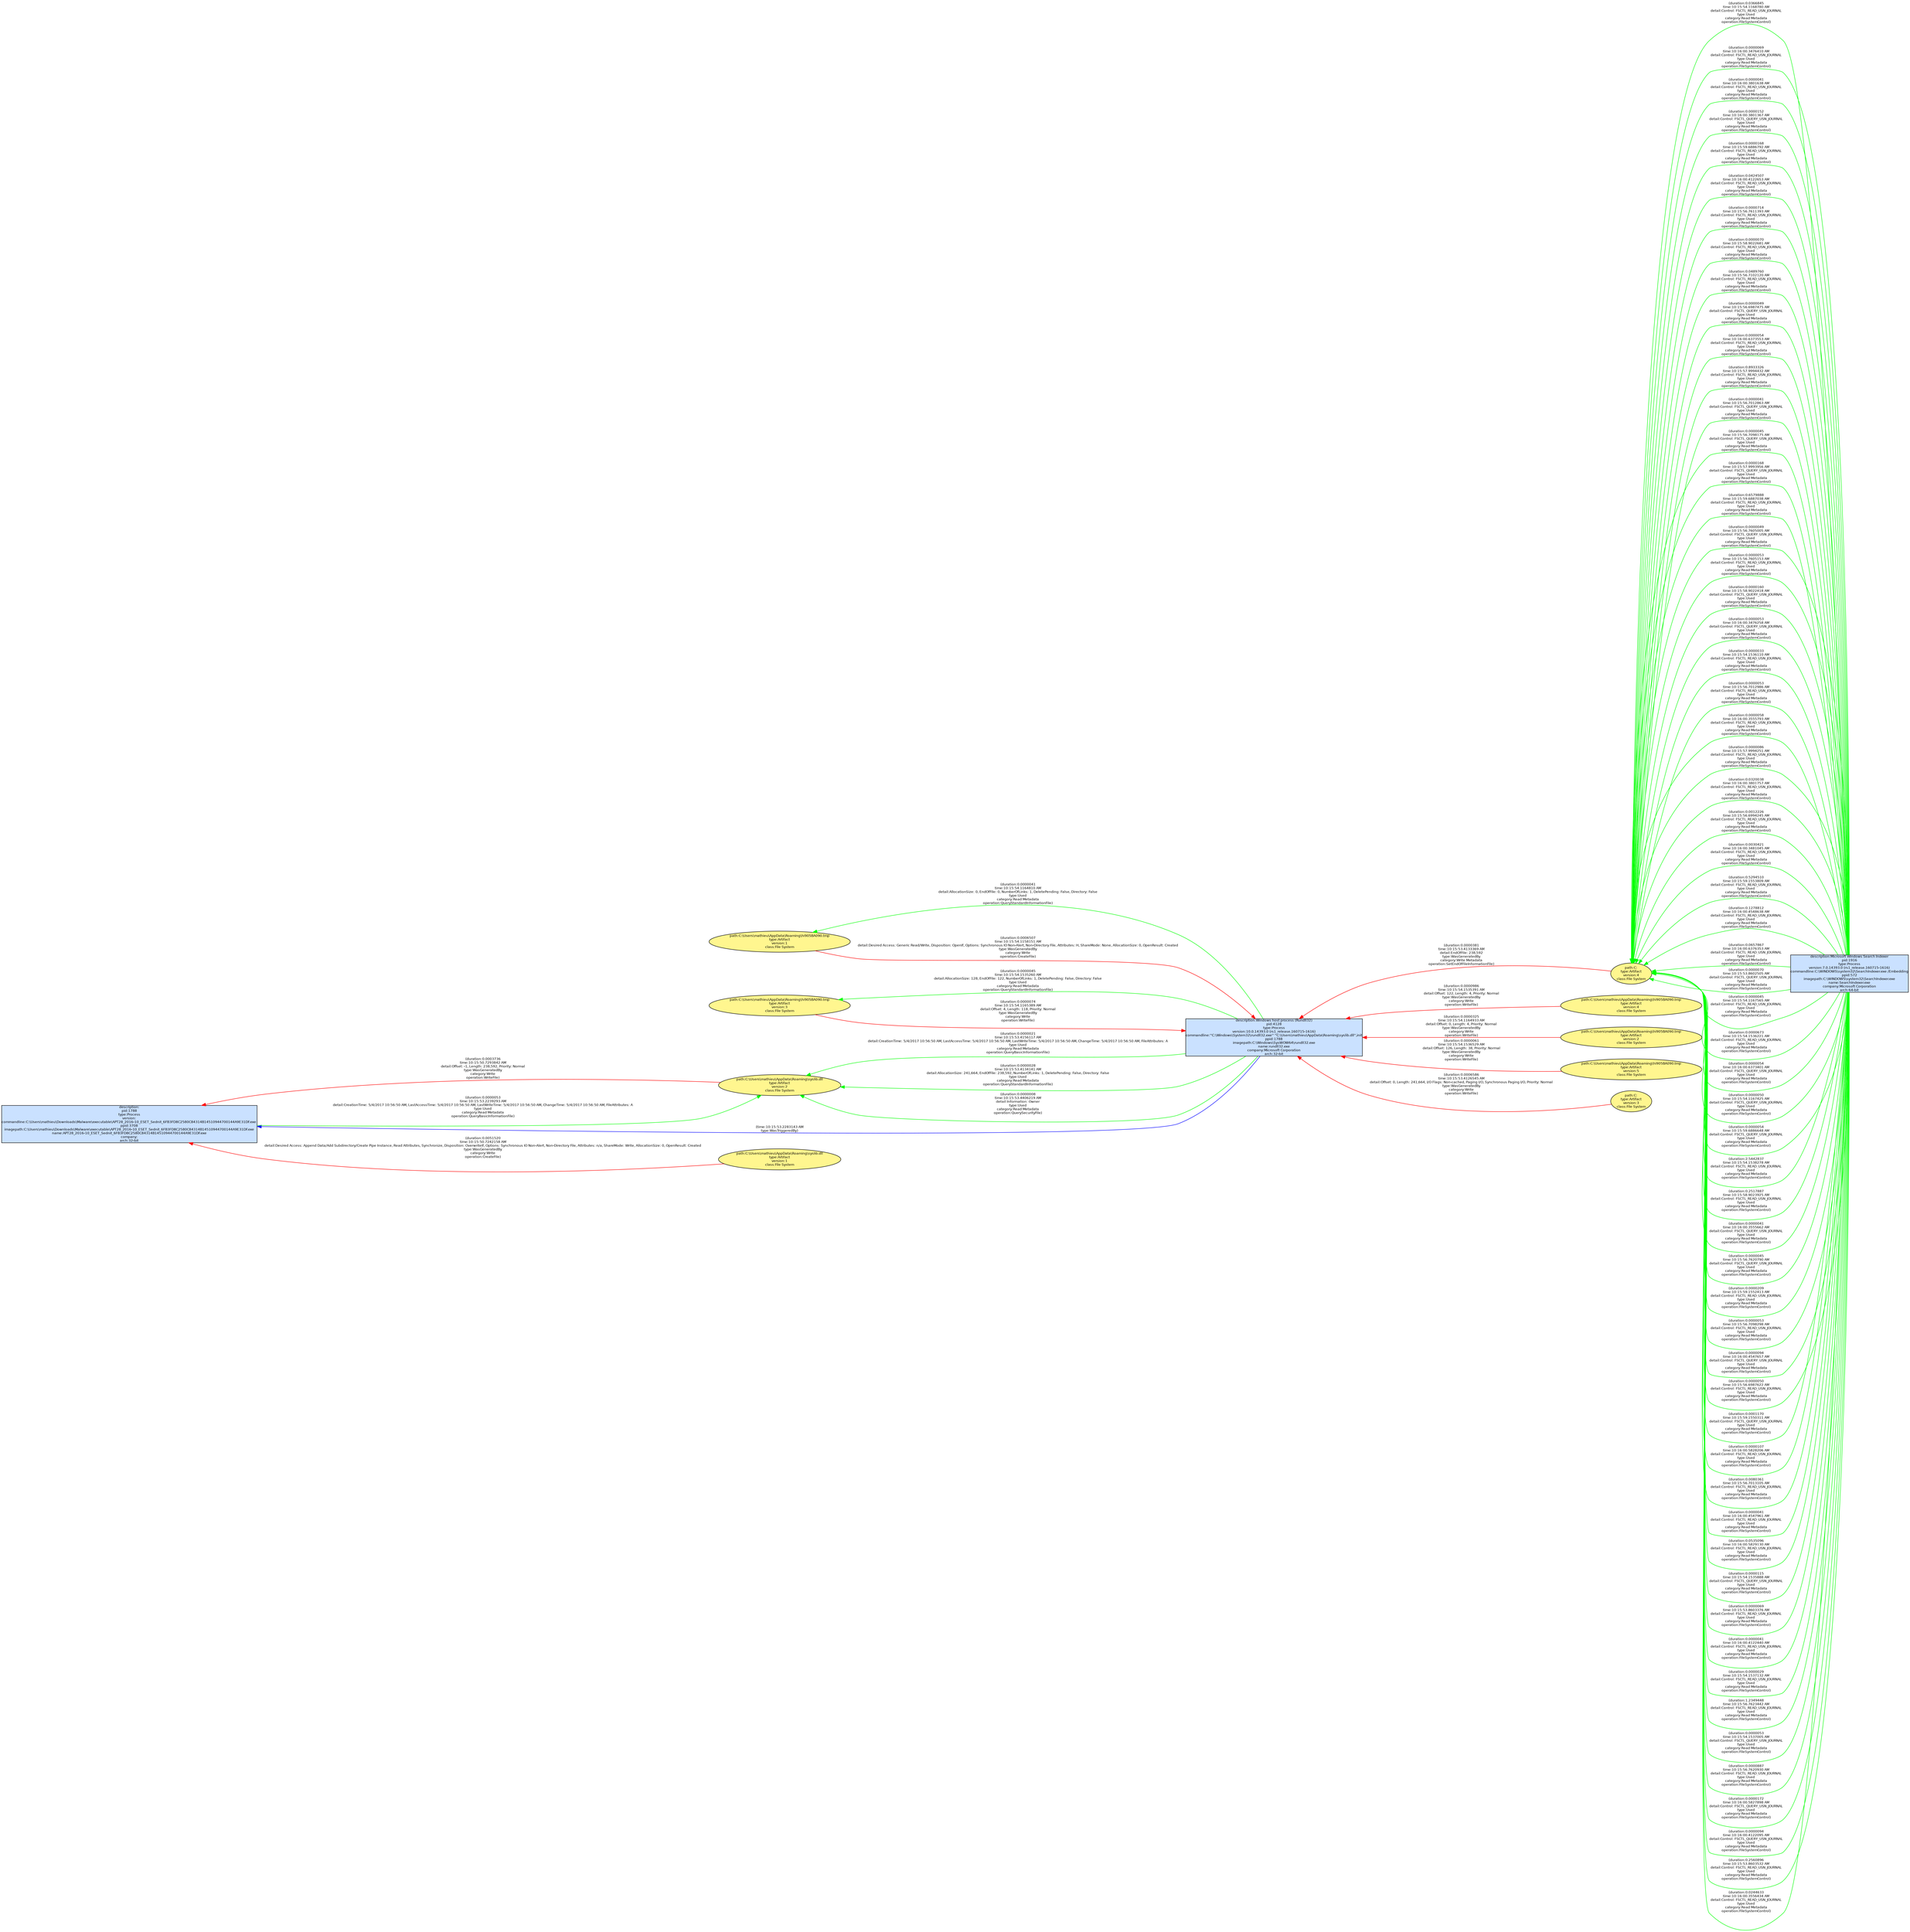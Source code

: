 digraph spade2dot {
graph [rankdir = "RL"];
node [fontname="Helvetica" fontsize="8" style="filled" margin="0.0,0.0"];
edge [fontname="Helvetica" fontsize="8"];
"1" [label="description:Microsoft Windows Search Indexer\npid:1916\ntype:Process\nversion:7.0.14393.0 (rs1_release.160715-1616)\ncommandline:C:\\WINDOWS\\system32\\SearchIndexer.exe /Embedding\nppid:572\nimagepath:C:\\WINDOWS\\system32\\SearchIndexer.exe\nname:SearchIndexer.exe\ncompany:Microsoft Corporation\narch:64-bit" shape="box" fillcolor="lightsteelblue1"];
"2" [label="description:Windows host process (Rundll32)\npid:4128\ntype:Process\nversion:10.0.14393.0 (rs1_release.160715-1616)\ncommandline:''C:\\Windows\\System32\\rundll32.exe'' ''C:\\Users\\mathieu\\AppData\\Roaming\\syslib.dll'',init\nppid:1788\nimagepath:C:\\Windows\\SysWOW64\\rundll32.exe\nname:rundll32.exe\ncompany:Microsoft Corporation\narch:32-bit" shape="box" fillcolor="lightsteelblue1"];
"3" [label="path:C:\\Users\\mathieu\\AppData\\Roaming\\hi905BA090.tmp\ntype:Artifact\nversion:4\nclass:File System" shape="ellipse" fillcolor="khaki1"];
"4" [label="path:C:\\Users\\mathieu\\AppData\\Roaming\\hi905BA090.tmp\ntype:Artifact\nversion:1\nclass:File System" shape="ellipse" fillcolor="khaki1"];
"5" [label="path:C:\\Users\\mathieu\\AppData\\Roaming\\hi905BA090.tmp\ntype:Artifact\nversion:2\nclass:File System" shape="ellipse" fillcolor="khaki1"];
"6" [label="path:C:\\Users\\mathieu\\AppData\\Roaming\\hi905BA090.tmp\ntype:Artifact\nversion:3\nclass:File System" shape="ellipse" fillcolor="khaki1"];
"7" [label="path:C:\ntype:Artifact\nversion:4\nclass:File System" shape="ellipse" fillcolor="khaki1"];
"8" [label="path:C:\\Users\\mathieu\\AppData\\Roaming\\hi905BA090.tmp\ntype:Artifact\nversion:5\nclass:File System" shape="ellipse" fillcolor="khaki1"];
"9" [label="path:C:\\Users\\mathieu\\AppData\\Roaming\\syslib.dll\ntype:Artifact\nversion:2\nclass:File System" shape="ellipse" fillcolor="khaki1"];
"10" [label="path:C:\ntype:Artifact\nversion:3\nclass:File System" shape="ellipse" fillcolor="khaki1"];
"11" [label="description:\npid:1788\ntype:Process\nversion:\ncommandline:C:\\Users\\mathieu\\Downloads\\Malware\\executable\\APT28_2016-10_ESET_Sednit_6FB3FD8C2580C84314B14510944700144A9E31DF.exe \nppid:3708\nimagepath:C:\\Users\\mathieu\\Downloads\\Malware\\executable\\APT28_2016-10_ESET_Sednit_6FB3FD8C2580C84314B14510944700144A9E31DF.exe\nname:APT28_2016-10_ESET_Sednit_6FB3FD8C2580C84314B14510944700144A9E31DF.exe\ncompany:\narch:32-bit" shape="box" fillcolor="lightsteelblue1"];
"12" [label="path:C:\\Users\\mathieu\\AppData\\Roaming\\syslib.dll\ntype:Artifact\nversion:1\nclass:File System" shape="ellipse" fillcolor="khaki1"];
"1" -> "7" [label="(duration:0.0366845\ntime:10:15:54.1168780 AM\ndetail:Control: FSCTL_READ_USN_JOURNAL\ntype:Used\ncategory:Read Metadata\noperation:FileSystemControl)" color="green" style="solid"];
"1" -> "7" [label="(duration:0.0000069\ntime:10:16:00.3476410 AM\ndetail:Control: FSCTL_READ_USN_JOURNAL\ntype:Used\ncategory:Read Metadata\noperation:FileSystemControl)" color="green" style="solid"];
"1" -> "7" [label="(duration:0.0000041\ntime:10:16:00.3801638 AM\ndetail:Control: FSCTL_READ_USN_JOURNAL\ntype:Used\ncategory:Read Metadata\noperation:FileSystemControl)" color="green" style="solid"];
"1" -> "7" [label="(duration:0.0000152\ntime:10:16:00.3801367 AM\ndetail:Control: FSCTL_QUERY_USN_JOURNAL\ntype:Used\ncategory:Read Metadata\noperation:FileSystemControl)" color="green" style="solid"];
"1" -> "7" [label="(duration:0.0000168\ntime:10:15:59.6886792 AM\ndetail:Control: FSCTL_READ_USN_JOURNAL\ntype:Used\ncategory:Read Metadata\noperation:FileSystemControl)" color="green" style="solid"];
"1" -> "7" [label="(duration:0.0424507\ntime:10:16:00.4122653 AM\ndetail:Control: FSCTL_READ_USN_JOURNAL\ntype:Used\ncategory:Read Metadata\noperation:FileSystemControl)" color="green" style="solid"];
"2" -> "11" [label="(time:10:15:53.2283143 AM\ntype:WasTriggeredBy)" color="blue" style="solid"];
"1" -> "7" [label="(duration:0.0000714\ntime:10:15:56.7611393 AM\ndetail:Control: FSCTL_READ_USN_JOURNAL\ntype:Used\ncategory:Read Metadata\noperation:FileSystemControl)" color="green" style="solid"];
"1" -> "7" [label="(duration:0.0000070\ntime:10:15:58.9022681 AM\ndetail:Control: FSCTL_READ_USN_JOURNAL\ntype:Used\ncategory:Read Metadata\noperation:FileSystemControl)" color="green" style="solid"];
"1" -> "7" [label="(duration:0.0489760\ntime:10:15:56.7102120 AM\ndetail:Control: FSCTL_READ_USN_JOURNAL\ntype:Used\ncategory:Read Metadata\noperation:FileSystemControl)" color="green" style="solid"];
"1" -> "7" [label="(duration:0.0000049\ntime:10:15:56.6987475 AM\ndetail:Control: FSCTL_QUERY_USN_JOURNAL\ntype:Used\ncategory:Read Metadata\noperation:FileSystemControl)" color="green" style="solid"];
"1" -> "7" [label="(duration:0.0000054\ntime:10:16:00.6373553 AM\ndetail:Control: FSCTL_READ_USN_JOURNAL\ntype:Used\ncategory:Read Metadata\noperation:FileSystemControl)" color="green" style="solid"];
"1" -> "7" [label="(duration:0.8933326\ntime:10:15:57.9994432 AM\ndetail:Control: FSCTL_READ_USN_JOURNAL\ntype:Used\ncategory:Read Metadata\noperation:FileSystemControl)" color="green" style="solid"];
"2" -> "4" [label="(duration:0.0000041\ntime:10:15:54.1164810 AM\ndetail:AllocationSize: 0, EndOfFile: 0, NumberOfLinks: 1, DeletePending: False, Directory: False\ntype:Used\ncategory:Read Metadata\noperation:QueryStandardInformationFile)" color="green" style="solid"];
"1" -> "7" [label="(duration:0.0000041\ntime:10:15:56.7012863 AM\ndetail:Control: FSCTL_QUERY_USN_JOURNAL\ntype:Used\ncategory:Read Metadata\noperation:FileSystemControl)" color="green" style="solid"];
"1" -> "7" [label="(duration:0.0000045\ntime:10:15:56.7098175 AM\ndetail:Control: FSCTL_QUERY_USN_JOURNAL\ntype:Used\ncategory:Read Metadata\noperation:FileSystemControl)" color="green" style="solid"];
"1" -> "7" [label="(duration:0.0000168\ntime:10:15:57.9993956 AM\ndetail:Control: FSCTL_QUERY_USN_JOURNAL\ntype:Used\ncategory:Read Metadata\noperation:FileSystemControl)" color="green" style="solid"];
"2" -> "9" [label="(duration:0.0000021\ntime:10:15:53.4156117 AM\ndetail:CreationTime: 5/4/2017 10:56:50 AM, LastAccessTime: 5/4/2017 10:56:50 AM, LastWriteTime: 5/4/2017 10:56:50 AM, ChangeTime: 5/4/2017 10:56:50 AM, FileAttributes: A\ntype:Used\ncategory:Read Metadata\noperation:QueryBasicInformationFile)" color="green" style="solid"];
"1" -> "7" [label="(duration:0.6579888\ntime:10:15:59.6887038 AM\ndetail:Control: FSCTL_READ_USN_JOURNAL\ntype:Used\ncategory:Read Metadata\noperation:FileSystemControl)" color="green" style="solid"];
"1" -> "7" [label="(duration:0.0000049\ntime:10:15:56.7605005 AM\ndetail:Control: FSCTL_QUERY_USN_JOURNAL\ntype:Used\ncategory:Read Metadata\noperation:FileSystemControl)" color="green" style="solid"];
"1" -> "7" [label="(duration:0.0000053\ntime:10:15:56.7605153 AM\ndetail:Control: FSCTL_READ_USN_JOURNAL\ntype:Used\ncategory:Read Metadata\noperation:FileSystemControl)" color="green" style="solid"];
"1" -> "7" [label="(duration:0.0000160\ntime:10:15:58.9022418 AM\ndetail:Control: FSCTL_QUERY_USN_JOURNAL\ntype:Used\ncategory:Read Metadata\noperation:FileSystemControl)" color="green" style="solid"];
"1" -> "7" [label="(duration:0.0000053\ntime:10:16:00.3476258 AM\ndetail:Control: FSCTL_QUERY_USN_JOURNAL\ntype:Used\ncategory:Read Metadata\noperation:FileSystemControl)" color="green" style="solid"];
"2" -> "9" [label="(duration:0.0000028\ntime:10:15:53.4134141 AM\ndetail:AllocationSize: 241,664, EndOfFile: 238,592, NumberOfLinks: 1, DeletePending: False, Directory: False\ntype:Used\ncategory:Read Metadata\noperation:QueryStandardInformationFile)" color="green" style="solid"];
"1" -> "7" [label="(duration:0.0000033\ntime:10:15:54.1536110 AM\ndetail:Control: FSCTL_READ_USN_JOURNAL\ntype:Used\ncategory:Read Metadata\noperation:FileSystemControl)" color="green" style="solid"];
"1" -> "7" [label="(duration:0.0000053\ntime:10:15:56.7012986 AM\ndetail:Control: FSCTL_READ_USN_JOURNAL\ntype:Used\ncategory:Read Metadata\noperation:FileSystemControl)" color="green" style="solid"];
"1" -> "7" [label="(duration:0.0000058\ntime:10:16:00.3555793 AM\ndetail:Control: FSCTL_READ_USN_JOURNAL\ntype:Used\ncategory:Read Metadata\noperation:FileSystemControl)" color="green" style="solid"];
"1" -> "7" [label="(duration:0.0000086\ntime:10:15:57.9994251 AM\ndetail:Control: FSCTL_READ_USN_JOURNAL\ntype:Used\ncategory:Read Metadata\noperation:FileSystemControl)" color="green" style="solid"];
"1" -> "7" [label="(duration:0.0320038\ntime:10:16:00.3801757 AM\ndetail:Control: FSCTL_READ_USN_JOURNAL\ntype:Used\ncategory:Read Metadata\noperation:FileSystemControl)" color="green" style="solid"];
"1" -> "7" [label="(duration:0.0012226\ntime:10:15:56.6994245 AM\ndetail:Control: FSCTL_READ_USN_JOURNAL\ntype:Used\ncategory:Read Metadata\noperation:FileSystemControl)" color="green" style="solid"];
"1" -> "7" [label="(duration:0.0030421\ntime:10:16:00.3481045 AM\ndetail:Control: FSCTL_READ_USN_JOURNAL\ntype:Used\ncategory:Read Metadata\noperation:FileSystemControl)" color="green" style="solid"];
"1" -> "7" [label="(duration:0.5294510\ntime:10:15:59.1553809 AM\ndetail:Control: FSCTL_READ_USN_JOURNAL\ntype:Used\ncategory:Read Metadata\noperation:FileSystemControl)" color="green" style="solid"];
"2" -> "6" [label="(duration:0.0000045\ntime:10:15:54.1535260 AM\ndetail:AllocationSize: 128, EndOfFile: 122, NumberOfLinks: 1, DeletePending: False, Directory: False\ntype:Used\ncategory:Read Metadata\noperation:QueryStandardInformationFile)" color="green" style="solid"];
"9" -> "11" [label="(duration:0.0003736\ntime:10:15:50.7293842 AM\ndetail:Offset: -1, Length: 238,592, Priority: Normal\ntype:WasGeneratedBy\ncategory:Write\noperation:WriteFile)" color="red" style="solid"];
"7" -> "2" [label="(duration:0.0000381\ntime:10:15:53.4133369 AM\ndetail:EndOfFile: 238,592\ntype:WasGeneratedBy\ncategory:Write Metadata\noperation:SetEndOfFileInformationFile)" color="red" style="solid"];
"1" -> "7" [label="(duration:0.1278812\ntime:10:16:00.4548638 AM\ndetail:Control: FSCTL_READ_USN_JOURNAL\ntype:Used\ncategory:Read Metadata\noperation:FileSystemControl)" color="green" style="solid"];
"1" -> "7" [label="(duration:0.0657867\ntime:10:16:00.6376353 AM\ndetail:Control: FSCTL_READ_USN_JOURNAL\ntype:Used\ncategory:Read Metadata\noperation:FileSystemControl)" color="green" style="solid"];
"5" -> "2" [label="(duration:0.0000325\ntime:10:15:54.1164933 AM\ndetail:Offset: 0, Length: 4, Priority: Normal\ntype:WasGeneratedBy\ncategory:Write\noperation:WriteFile)" color="red" style="solid"];
"2" -> "9" [label="(duration:0.0000008\ntime:10:15:53.4406219 AM\ndetail:Information: Owner\ntype:Used\ncategory:Read Metadata\noperation:QuerySecurityFile)" color="green" style="solid"];
"1" -> "7" [label="(duration:0.0000070\ntime:10:15:53.8602505 AM\ndetail:Control: FSCTL_QUERY_USN_JOURNAL\ntype:Used\ncategory:Read Metadata\noperation:FileSystemControl)" color="green" style="solid"];
"1" -> "7" [label="(duration:0.0000045\ntime:10:15:54.1167565 AM\ndetail:Control: FSCTL_READ_USN_JOURNAL\ntype:Used\ncategory:Read Metadata\noperation:FileSystemControl)" color="green" style="solid"];
"1" -> "7" [label="(duration:0.0000673\ntime:10:15:54.1536221 AM\ndetail:Control: FSCTL_READ_USN_JOURNAL\ntype:Used\ncategory:Read Metadata\noperation:FileSystemControl)" color="green" style="solid"];
"1" -> "7" [label="(duration:0.0000054\ntime:10:16:00.6373401 AM\ndetail:Control: FSCTL_QUERY_USN_JOURNAL\ntype:Used\ncategory:Read Metadata\noperation:FileSystemControl)" color="green" style="solid"];
"1" -> "7" [label="(duration:0.0000050\ntime:10:15:54.1167425 AM\ndetail:Control: FSCTL_QUERY_USN_JOURNAL\ntype:Used\ncategory:Read Metadata\noperation:FileSystemControl)" color="green" style="solid"];
"3" -> "2" [label="(duration:0.0000986\ntime:10:15:54.1535391 AM\ndetail:Offset: 122, Length: 4, Priority: Normal\ntype:WasGeneratedBy\ncategory:Write\noperation:WriteFile)" color="red" style="solid"];
"1" -> "7" [label="(duration:0.0000054\ntime:10:15:59.6886648 AM\ndetail:Control: FSCTL_QUERY_USN_JOURNAL\ntype:Used\ncategory:Read Metadata\noperation:FileSystemControl)" color="green" style="solid"];
"1" -> "7" [label="(duration:2.5442837\ntime:10:15:54.1538278 AM\ndetail:Control: FSCTL_READ_USN_JOURNAL\ntype:Used\ncategory:Read Metadata\noperation:FileSystemControl)" color="green" style="solid"];
"1" -> "7" [label="(duration:0.2517887\ntime:10:15:58.9023925 AM\ndetail:Control: FSCTL_READ_USN_JOURNAL\ntype:Used\ncategory:Read Metadata\noperation:FileSystemControl)" color="green" style="solid"];
"1" -> "7" [label="(duration:0.0000041\ntime:10:16:00.3555662 AM\ndetail:Control: FSCTL_QUERY_USN_JOURNAL\ntype:Used\ncategory:Read Metadata\noperation:FileSystemControl)" color="green" style="solid"];
"1" -> "7" [label="(duration:0.0000045\ntime:10:15:56.7620790 AM\ndetail:Control: FSCTL_QUERY_USN_JOURNAL\ntype:Used\ncategory:Read Metadata\noperation:FileSystemControl)" color="green" style="solid"];
"1" -> "7" [label="(duration:0.0000209\ntime:10:15:59.1552413 AM\ndetail:Control: FSCTL_READ_USN_JOURNAL\ntype:Used\ncategory:Read Metadata\noperation:FileSystemControl)" color="green" style="solid"];
"11" -> "9" [label="(duration:0.0000053\ntime:10:15:53.2239293 AM\ndetail:CreationTime: 5/4/2017 10:56:50 AM, LastAccessTime: 5/4/2017 10:56:50 AM, LastWriteTime: 5/4/2017 10:56:50 AM, ChangeTime: 5/4/2017 10:56:50 AM, FileAttributes: A\ntype:Used\ncategory:Read Metadata\noperation:QueryBasicInformationFile)" color="green" style="solid"];
"1" -> "7" [label="(duration:0.0000053\ntime:10:15:56.7098298 AM\ndetail:Control: FSCTL_READ_USN_JOURNAL\ntype:Used\ncategory:Read Metadata\noperation:FileSystemControl)" color="green" style="solid"];
"1" -> "7" [label="(duration:0.0000094\ntime:10:16:00.4547657 AM\ndetail:Control: FSCTL_QUERY_USN_JOURNAL\ntype:Used\ncategory:Read Metadata\noperation:FileSystemControl)" color="green" style="solid"];
"1" -> "7" [label="(duration:0.0000050\ntime:10:15:56.6987622 AM\ndetail:Control: FSCTL_READ_USN_JOURNAL\ntype:Used\ncategory:Read Metadata\noperation:FileSystemControl)" color="green" style="solid"];
"1" -> "7" [label="(duration:0.0001170\ntime:10:15:59.1550311 AM\ndetail:Control: FSCTL_QUERY_USN_JOURNAL\ntype:Used\ncategory:Read Metadata\noperation:FileSystemControl)" color="green" style="solid"];
"1" -> "7" [label="(duration:0.0000107\ntime:10:16:00.5828206 AM\ndetail:Control: FSCTL_READ_USN_JOURNAL\ntype:Used\ncategory:Read Metadata\noperation:FileSystemControl)" color="green" style="solid"];
"12" -> "11" [label="(duration:0.0051520\ntime:10:15:50.7242158 AM\ndetail:Desired Access: Append Data/Add Subdirectory/Create Pipe Instance, Read Attributes, Synchronize, Disposition: OverwriteIf, Options: Synchronous IO Non-Alert, Non-Directory File, Attributes: n/a, ShareMode: Write, AllocationSize: 0, OpenResult: Created\ntype:WasGeneratedBy\ncategory:Write\noperation:CreateFile)" color="red" style="solid"];
"1" -> "7" [label="(duration:0.0080361\ntime:10:15:56.7013105 AM\ndetail:Control: FSCTL_READ_USN_JOURNAL\ntype:Used\ncategory:Read Metadata\noperation:FileSystemControl)" color="green" style="solid"];
"6" -> "2" [label="(duration:0.0000074\ntime:10:15:54.1165389 AM\ndetail:Offset: 4, Length: 118, Priority: Normal\ntype:WasGeneratedBy\ncategory:Write\noperation:WriteFile)" color="red" style="solid"];
"1" -> "7" [label="(duration:0.0000041\ntime:10:16:00.4547961 AM\ndetail:Control: FSCTL_READ_USN_JOURNAL\ntype:Used\ncategory:Read Metadata\noperation:FileSystemControl)" color="green" style="solid"];
"1" -> "7" [label="(duration:0.0535096\ntime:10:16:00.5829130 AM\ndetail:Control: FSCTL_READ_USN_JOURNAL\ntype:Used\ncategory:Read Metadata\noperation:FileSystemControl)" color="green" style="solid"];
"1" -> "7" [label="(duration:0.0000115\ntime:10:15:54.1535888 AM\ndetail:Control: FSCTL_QUERY_USN_JOURNAL\ntype:Used\ncategory:Read Metadata\noperation:FileSystemControl)" color="green" style="solid"];
"1" -> "7" [label="(duration:0.0000069\ntime:10:15:53.8603376 AM\ndetail:Control: FSCTL_READ_USN_JOURNAL\ntype:Used\ncategory:Read Metadata\noperation:FileSystemControl)" color="green" style="solid"];
"8" -> "2" [label="(duration:0.0000061\ntime:10:15:54.1536529 AM\ndetail:Offset: 126, Length: 38, Priority: Normal\ntype:WasGeneratedBy\ncategory:Write\noperation:WriteFile)" color="red" style="solid"];
"4" -> "2" [label="(duration:0.0006507\ntime:10:15:54.1158151 AM\ndetail:Desired Access: Generic Read/Write, Disposition: OpenIf, Options: Synchronous IO Non-Alert, Non-Directory File, Attributes: H, ShareMode: None, AllocationSize: 0, OpenResult: Created\ntype:WasGeneratedBy\ncategory:Write\noperation:CreateFile)" color="red" style="solid"];
"1" -> "7" [label="(duration:0.0000041\ntime:10:16:00.4122440 AM\ndetail:Control: FSCTL_READ_USN_JOURNAL\ntype:Used\ncategory:Read Metadata\noperation:FileSystemControl)" color="green" style="solid"];
"1" -> "7" [label="(duration:0.0000029\ntime:10:15:54.1537132 AM\ndetail:Control: FSCTL_READ_USN_JOURNAL\ntype:Used\ncategory:Read Metadata\noperation:FileSystemControl)" color="green" style="solid"];
"1" -> "7" [label="(duration:1.2349448\ntime:10:15:56.7623442 AM\ndetail:Control: FSCTL_READ_USN_JOURNAL\ntype:Used\ncategory:Read Metadata\noperation:FileSystemControl)" color="green" style="solid"];
"1" -> "7" [label="(duration:0.0000053\ntime:10:15:54.1537005 AM\ndetail:Control: FSCTL_QUERY_USN_JOURNAL\ntype:Used\ncategory:Read Metadata\noperation:FileSystemControl)" color="green" style="solid"];
"10" -> "2" [label="(duration:0.0006586\ntime:10:15:53.4126545 AM\ndetail:Offset: 0, Length: 241,664, I/O Flags: Non-cached, Paging I/O, Synchronous Paging I/O, Priority: Normal\ntype:WasGeneratedBy\ncategory:Write\noperation:WriteFile)" color="red" style="solid"];
"1" -> "7" [label="(duration:0.0000887\ntime:10:15:56.7620930 AM\ndetail:Control: FSCTL_READ_USN_JOURNAL\ntype:Used\ncategory:Read Metadata\noperation:FileSystemControl)" color="green" style="solid"];
"1" -> "7" [label="(duration:0.0000172\ntime:10:16:00.5827898 AM\ndetail:Control: FSCTL_QUERY_USN_JOURNAL\ntype:Used\ncategory:Read Metadata\noperation:FileSystemControl)" color="green" style="solid"];
"1" -> "7" [label="(duration:0.0000094\ntime:10:16:00.4122095 AM\ndetail:Control: FSCTL_QUERY_USN_JOURNAL\ntype:Used\ncategory:Read Metadata\noperation:FileSystemControl)" color="green" style="solid"];
"1" -> "7" [label="(duration:0.2560896\ntime:10:15:53.8603532 AM\ndetail:Control: FSCTL_READ_USN_JOURNAL\ntype:Used\ncategory:Read Metadata\noperation:FileSystemControl)" color="green" style="solid"];
"1" -> "7" [label="(duration:0.0244633\ntime:10:16:00.3556434 AM\ndetail:Control: FSCTL_READ_USN_JOURNAL\ntype:Used\ncategory:Read Metadata\noperation:FileSystemControl)" color="green" style="solid"];
}
